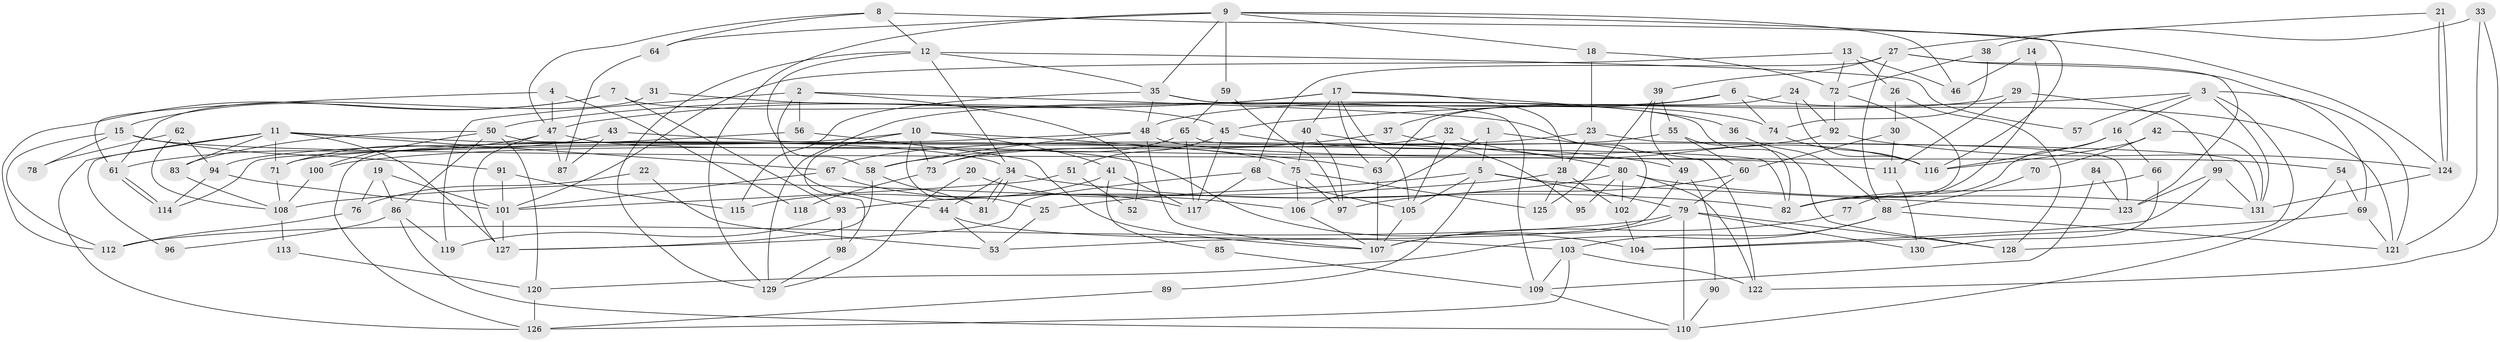 // coarse degree distribution, {13: 0.012658227848101266, 17: 0.012658227848101266, 11: 0.02531645569620253, 6: 0.08860759493670886, 12: 0.02531645569620253, 4: 0.22784810126582278, 5: 0.10126582278481013, 9: 0.02531645569620253, 3: 0.24050632911392406, 2: 0.1518987341772152, 8: 0.0379746835443038, 10: 0.012658227848101266, 7: 0.0379746835443038}
// Generated by graph-tools (version 1.1) at 2025/51/03/04/25 22:51:02]
// undirected, 131 vertices, 262 edges
graph export_dot {
  node [color=gray90,style=filled];
  1;
  2;
  3;
  4;
  5;
  6;
  7;
  8;
  9;
  10;
  11;
  12;
  13;
  14;
  15;
  16;
  17;
  18;
  19;
  20;
  21;
  22;
  23;
  24;
  25;
  26;
  27;
  28;
  29;
  30;
  31;
  32;
  33;
  34;
  35;
  36;
  37;
  38;
  39;
  40;
  41;
  42;
  43;
  44;
  45;
  46;
  47;
  48;
  49;
  50;
  51;
  52;
  53;
  54;
  55;
  56;
  57;
  58;
  59;
  60;
  61;
  62;
  63;
  64;
  65;
  66;
  67;
  68;
  69;
  70;
  71;
  72;
  73;
  74;
  75;
  76;
  77;
  78;
  79;
  80;
  81;
  82;
  83;
  84;
  85;
  86;
  87;
  88;
  89;
  90;
  91;
  92;
  93;
  94;
  95;
  96;
  97;
  98;
  99;
  100;
  101;
  102;
  103;
  104;
  105;
  106;
  107;
  108;
  109;
  110;
  111;
  112;
  113;
  114;
  115;
  116;
  117;
  118;
  119;
  120;
  121;
  122;
  123;
  124;
  125;
  126;
  127;
  128;
  129;
  130;
  131;
  1 -- 106;
  1 -- 5;
  1 -- 122;
  2 -- 44;
  2 -- 102;
  2 -- 52;
  2 -- 56;
  2 -- 119;
  3 -- 128;
  3 -- 45;
  3 -- 16;
  3 -- 57;
  3 -- 121;
  3 -- 131;
  4 -- 47;
  4 -- 61;
  4 -- 118;
  5 -- 123;
  5 -- 79;
  5 -- 25;
  5 -- 89;
  5 -- 105;
  6 -- 74;
  6 -- 37;
  6 -- 121;
  6 -- 129;
  7 -- 128;
  7 -- 15;
  7 -- 93;
  7 -- 112;
  8 -- 12;
  8 -- 47;
  8 -- 64;
  8 -- 116;
  9 -- 124;
  9 -- 129;
  9 -- 18;
  9 -- 35;
  9 -- 46;
  9 -- 59;
  9 -- 64;
  10 -- 73;
  10 -- 98;
  10 -- 25;
  10 -- 41;
  10 -- 63;
  10 -- 126;
  11 -- 127;
  11 -- 126;
  11 -- 34;
  11 -- 67;
  11 -- 71;
  11 -- 83;
  11 -- 96;
  12 -- 34;
  12 -- 35;
  12 -- 57;
  12 -- 58;
  12 -- 129;
  13 -- 72;
  13 -- 101;
  13 -- 26;
  13 -- 46;
  14 -- 82;
  14 -- 46;
  15 -- 111;
  15 -- 91;
  15 -- 78;
  15 -- 112;
  16 -- 116;
  16 -- 66;
  16 -- 77;
  17 -- 50;
  17 -- 105;
  17 -- 28;
  17 -- 36;
  17 -- 40;
  17 -- 47;
  17 -- 63;
  18 -- 23;
  18 -- 72;
  19 -- 101;
  19 -- 86;
  19 -- 76;
  20 -- 106;
  20 -- 129;
  21 -- 27;
  21 -- 124;
  21 -- 124;
  22 -- 53;
  22 -- 76;
  23 -- 28;
  23 -- 131;
  23 -- 67;
  24 -- 92;
  24 -- 63;
  24 -- 116;
  25 -- 53;
  26 -- 30;
  26 -- 128;
  27 -- 68;
  27 -- 88;
  27 -- 39;
  27 -- 69;
  27 -- 123;
  28 -- 108;
  28 -- 102;
  28 -- 125;
  29 -- 99;
  29 -- 48;
  29 -- 111;
  30 -- 111;
  30 -- 60;
  31 -- 61;
  31 -- 45;
  32 -- 116;
  32 -- 105;
  32 -- 73;
  33 -- 121;
  33 -- 38;
  33 -- 122;
  34 -- 81;
  34 -- 81;
  34 -- 44;
  34 -- 82;
  35 -- 109;
  35 -- 48;
  35 -- 74;
  35 -- 115;
  36 -- 88;
  37 -- 58;
  37 -- 80;
  38 -- 74;
  38 -- 72;
  39 -- 55;
  39 -- 49;
  39 -- 125;
  40 -- 75;
  40 -- 95;
  40 -- 97;
  41 -- 117;
  41 -- 85;
  41 -- 115;
  42 -- 116;
  42 -- 131;
  42 -- 70;
  43 -- 71;
  43 -- 87;
  43 -- 75;
  44 -- 103;
  44 -- 53;
  45 -- 117;
  45 -- 49;
  45 -- 51;
  47 -- 104;
  47 -- 61;
  47 -- 87;
  47 -- 127;
  48 -- 58;
  48 -- 54;
  48 -- 107;
  48 -- 114;
  49 -- 53;
  49 -- 90;
  50 -- 86;
  50 -- 82;
  50 -- 83;
  50 -- 100;
  50 -- 120;
  51 -- 101;
  51 -- 52;
  54 -- 69;
  54 -- 110;
  55 -- 60;
  55 -- 82;
  55 -- 71;
  56 -- 107;
  56 -- 94;
  58 -- 127;
  58 -- 81;
  59 -- 97;
  59 -- 65;
  60 -- 97;
  60 -- 79;
  61 -- 114;
  61 -- 114;
  62 -- 108;
  62 -- 94;
  62 -- 78;
  63 -- 107;
  64 -- 87;
  65 -- 117;
  65 -- 73;
  65 -- 123;
  66 -- 82;
  66 -- 130;
  67 -- 101;
  67 -- 117;
  68 -- 127;
  68 -- 105;
  68 -- 117;
  69 -- 121;
  69 -- 104;
  70 -- 88;
  71 -- 108;
  72 -- 92;
  72 -- 82;
  73 -- 118;
  74 -- 116;
  75 -- 125;
  75 -- 97;
  75 -- 106;
  76 -- 112;
  77 -- 107;
  79 -- 112;
  79 -- 107;
  79 -- 110;
  79 -- 128;
  79 -- 130;
  80 -- 122;
  80 -- 131;
  80 -- 93;
  80 -- 95;
  80 -- 102;
  83 -- 108;
  84 -- 109;
  84 -- 123;
  85 -- 109;
  86 -- 119;
  86 -- 110;
  86 -- 96;
  88 -- 121;
  88 -- 103;
  88 -- 120;
  89 -- 126;
  90 -- 110;
  91 -- 115;
  91 -- 101;
  92 -- 100;
  92 -- 124;
  93 -- 98;
  93 -- 119;
  94 -- 114;
  94 -- 101;
  98 -- 129;
  99 -- 104;
  99 -- 123;
  99 -- 131;
  100 -- 108;
  101 -- 127;
  102 -- 104;
  103 -- 122;
  103 -- 126;
  103 -- 109;
  105 -- 107;
  106 -- 107;
  108 -- 113;
  109 -- 110;
  111 -- 130;
  113 -- 120;
  120 -- 126;
  124 -- 131;
}
